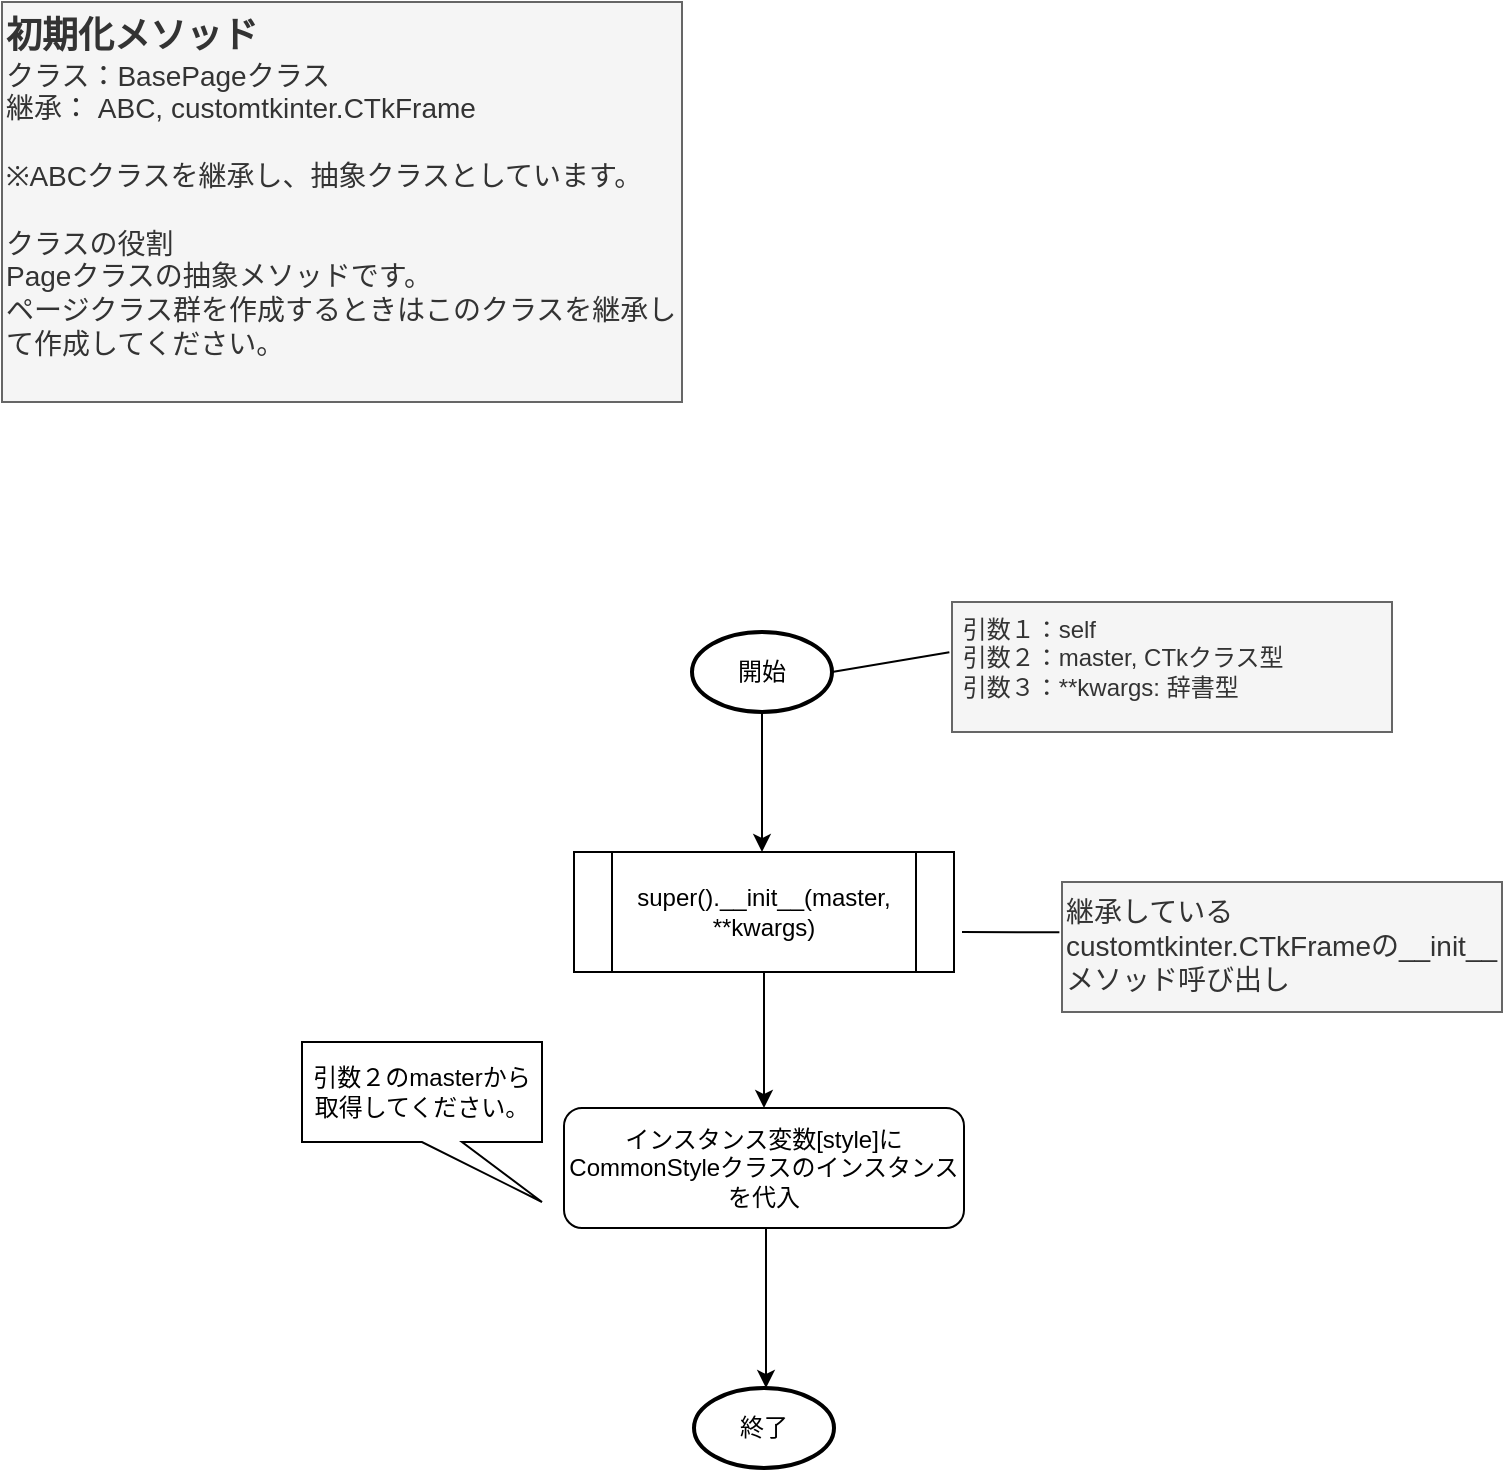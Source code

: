 <mxfile>
    <diagram id="C5RBs43oDa-KdzZeNtuy" name="__init__(BasePageクラス)">
        <mxGraphModel dx="732" dy="563" grid="1" gridSize="10" guides="1" tooltips="1" connect="1" arrows="1" fold="1" page="1" pageScale="1" pageWidth="827" pageHeight="1169" math="0" shadow="0">
            <root>
                <mxCell id="WIyWlLk6GJQsqaUBKTNV-0"/>
                <mxCell id="WIyWlLk6GJQsqaUBKTNV-1" parent="WIyWlLk6GJQsqaUBKTNV-0"/>
                <mxCell id="XCzI87FWzP-295grm8oO-0" value="" style="edgeStyle=orthogonalEdgeStyle;rounded=0;orthogonalLoop=1;jettySize=auto;html=1;" parent="WIyWlLk6GJQsqaUBKTNV-1" source="XCzI87FWzP-295grm8oO-1" edge="1">
                    <mxGeometry relative="1" as="geometry">
                        <mxPoint x="400" y="455" as="targetPoint"/>
                    </mxGeometry>
                </mxCell>
                <mxCell id="XCzI87FWzP-295grm8oO-1" value="開始" style="strokeWidth=2;html=1;shape=mxgraph.flowchart.start_1;whiteSpace=wrap;" parent="WIyWlLk6GJQsqaUBKTNV-1" vertex="1">
                    <mxGeometry x="365" y="345" width="70" height="40" as="geometry"/>
                </mxCell>
                <mxCell id="XCzI87FWzP-295grm8oO-6" style="rounded=0;orthogonalLoop=1;jettySize=auto;html=1;entryX=1;entryY=0.25;entryDx=0;entryDy=0;exitX=-0.006;exitY=0.387;exitDx=0;exitDy=0;exitPerimeter=0;endArrow=none;endFill=0;" parent="WIyWlLk6GJQsqaUBKTNV-1" source="XCzI87FWzP-295grm8oO-7" edge="1">
                    <mxGeometry relative="1" as="geometry">
                        <mxPoint x="500" y="495" as="targetPoint"/>
                    </mxGeometry>
                </mxCell>
                <mxCell id="XCzI87FWzP-295grm8oO-7" value="&lt;span style=&quot;font-size: 14px;&quot;&gt;継承しているcustomtkinter.CTkFrameの__init__メソッド呼び出し&lt;/span&gt;" style="text;html=1;align=left;verticalAlign=top;whiteSpace=wrap;rounded=0;fillColor=#f5f5f5;fontColor=#333333;strokeColor=#666666;" parent="WIyWlLk6GJQsqaUBKTNV-1" vertex="1">
                    <mxGeometry x="550" y="470" width="220" height="65" as="geometry"/>
                </mxCell>
                <mxCell id="XCzI87FWzP-295grm8oO-11" value="&lt;b style=&quot;&quot;&gt;&lt;font style=&quot;&quot;&gt;&lt;font style=&quot;font-size: 18px;&quot;&gt;初期化メソッド&lt;/font&gt;&lt;/font&gt;&lt;/b&gt;&lt;div&gt;&lt;font style=&quot;font-size: 14px;&quot;&gt;クラス：BasePageクラス&lt;/font&gt;&lt;/div&gt;&lt;div&gt;&lt;div style=&quot;font-size: 14px;&quot;&gt;&lt;font style=&quot;font-size: 14px;&quot;&gt;継承： ABC, customtkinter.CTkFrame&lt;/font&gt;&lt;/div&gt;&lt;/div&gt;&lt;div style=&quot;font-size: 14px;&quot;&gt;&lt;font style=&quot;font-size: 14px;&quot;&gt;&lt;br&gt;&lt;/font&gt;&lt;/div&gt;&lt;div style=&quot;font-size: 14px;&quot;&gt;&lt;font style=&quot;font-size: 14px;&quot;&gt;※ABCクラスを継承し、抽象クラスとしています。&lt;br&gt;&lt;/font&gt;&lt;/div&gt;&lt;div style=&quot;font-size: 14px;&quot;&gt;&lt;font style=&quot;font-size: 14px;&quot;&gt;&lt;br&gt;&lt;/font&gt;&lt;/div&gt;&lt;div style=&quot;font-size: 14px;&quot;&gt;&lt;font style=&quot;font-size: 14px;&quot;&gt;クラスの役割&lt;/font&gt;&lt;/div&gt;&lt;div style=&quot;font-size: 14px;&quot;&gt;Pageクラスの抽象メソッドです。&lt;/div&gt;&lt;div style=&quot;font-size: 14px;&quot;&gt;ページクラス群を作成するときはこのクラスを継承して作成してください。&lt;/div&gt;" style="text;html=1;align=left;verticalAlign=top;whiteSpace=wrap;rounded=0;fillColor=#f5f5f5;fontColor=#333333;strokeColor=#666666;" parent="WIyWlLk6GJQsqaUBKTNV-1" vertex="1">
                    <mxGeometry x="20" y="30" width="340" height="200" as="geometry"/>
                </mxCell>
                <mxCell id="XCzI87FWzP-295grm8oO-12" style="rounded=0;orthogonalLoop=1;jettySize=auto;html=1;entryX=1;entryY=0.5;entryDx=0;entryDy=0;exitX=-0.006;exitY=0.387;exitDx=0;exitDy=0;exitPerimeter=0;endArrow=none;endFill=0;entryPerimeter=0;" parent="WIyWlLk6GJQsqaUBKTNV-1" source="XCzI87FWzP-295grm8oO-13" target="XCzI87FWzP-295grm8oO-1" edge="1">
                    <mxGeometry relative="1" as="geometry">
                        <mxPoint x="435" y="325" as="targetPoint"/>
                    </mxGeometry>
                </mxCell>
                <mxCell id="XCzI87FWzP-295grm8oO-13" value="&amp;nbsp;引数１：self&lt;div&gt;&amp;nbsp;引数２：&lt;span style=&quot;background-color: initial;&quot;&gt;master, CTkクラス型&lt;/span&gt;&lt;/div&gt;&lt;div&gt;&lt;div&gt;&amp;nbsp;引数３：**kwargs: 辞書型&lt;br&gt;&lt;/div&gt;&lt;/div&gt;" style="text;html=1;align=left;verticalAlign=top;whiteSpace=wrap;rounded=0;fillColor=#f5f5f5;fontColor=#333333;strokeColor=#666666;" parent="WIyWlLk6GJQsqaUBKTNV-1" vertex="1">
                    <mxGeometry x="495" y="330" width="220" height="65" as="geometry"/>
                </mxCell>
                <mxCell id="3" value="" style="edgeStyle=none;html=1;exitX=0.5;exitY=1;exitDx=0;exitDy=0;" edge="1" parent="WIyWlLk6GJQsqaUBKTNV-1" source="XCzI87FWzP-295grm8oO-14" target="2">
                    <mxGeometry relative="1" as="geometry"/>
                </mxCell>
                <mxCell id="XCzI87FWzP-295grm8oO-14" value="super().__init__(master, **kwargs)" style="shape=process;whiteSpace=wrap;html=1;backgroundOutline=1;" parent="WIyWlLk6GJQsqaUBKTNV-1" vertex="1">
                    <mxGeometry x="306" y="455" width="190" height="60" as="geometry"/>
                </mxCell>
                <mxCell id="0" value="" style="edgeStyle=orthogonalEdgeStyle;rounded=0;orthogonalLoop=1;jettySize=auto;html=1;" edge="1" parent="WIyWlLk6GJQsqaUBKTNV-1">
                    <mxGeometry relative="1" as="geometry">
                        <mxPoint x="402" y="643" as="sourcePoint"/>
                        <mxPoint x="402" y="723" as="targetPoint"/>
                        <Array as="points">
                            <mxPoint x="402" y="683"/>
                            <mxPoint x="402" y="683"/>
                        </Array>
                    </mxGeometry>
                </mxCell>
                <mxCell id="1" value="終了" style="strokeWidth=2;html=1;shape=mxgraph.flowchart.start_1;whiteSpace=wrap;" vertex="1" parent="WIyWlLk6GJQsqaUBKTNV-1">
                    <mxGeometry x="366" y="723" width="70" height="40" as="geometry"/>
                </mxCell>
                <mxCell id="2" value="インスタンス変数[style]にCommonStyleクラスのインスタンスを代入" style="rounded=1;whiteSpace=wrap;html=1;" vertex="1" parent="WIyWlLk6GJQsqaUBKTNV-1">
                    <mxGeometry x="301" y="583" width="200" height="60" as="geometry"/>
                </mxCell>
                <mxCell id="4" value="引数２のmasterから&lt;br&gt;取得してください。" style="shape=callout;whiteSpace=wrap;html=1;perimeter=calloutPerimeter;position2=1;" vertex="1" parent="WIyWlLk6GJQsqaUBKTNV-1">
                    <mxGeometry x="170" y="550" width="120" height="80" as="geometry"/>
                </mxCell>
            </root>
        </mxGraphModel>
    </diagram>
</mxfile>